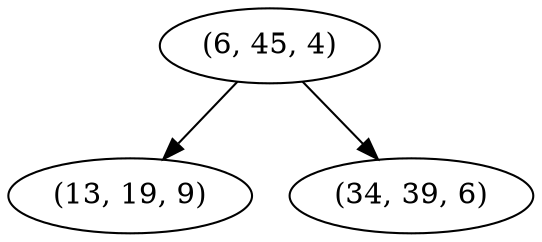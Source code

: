 digraph tree {
    "(6, 45, 4)";
    "(13, 19, 9)";
    "(34, 39, 6)";
    "(6, 45, 4)" -> "(13, 19, 9)";
    "(6, 45, 4)" -> "(34, 39, 6)";
}
